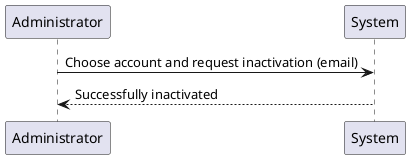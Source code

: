 @startuml

Administrator -> System: Choose account and request inactivation (email)
Administrator <-- System: Successfully inactivated

@enduml